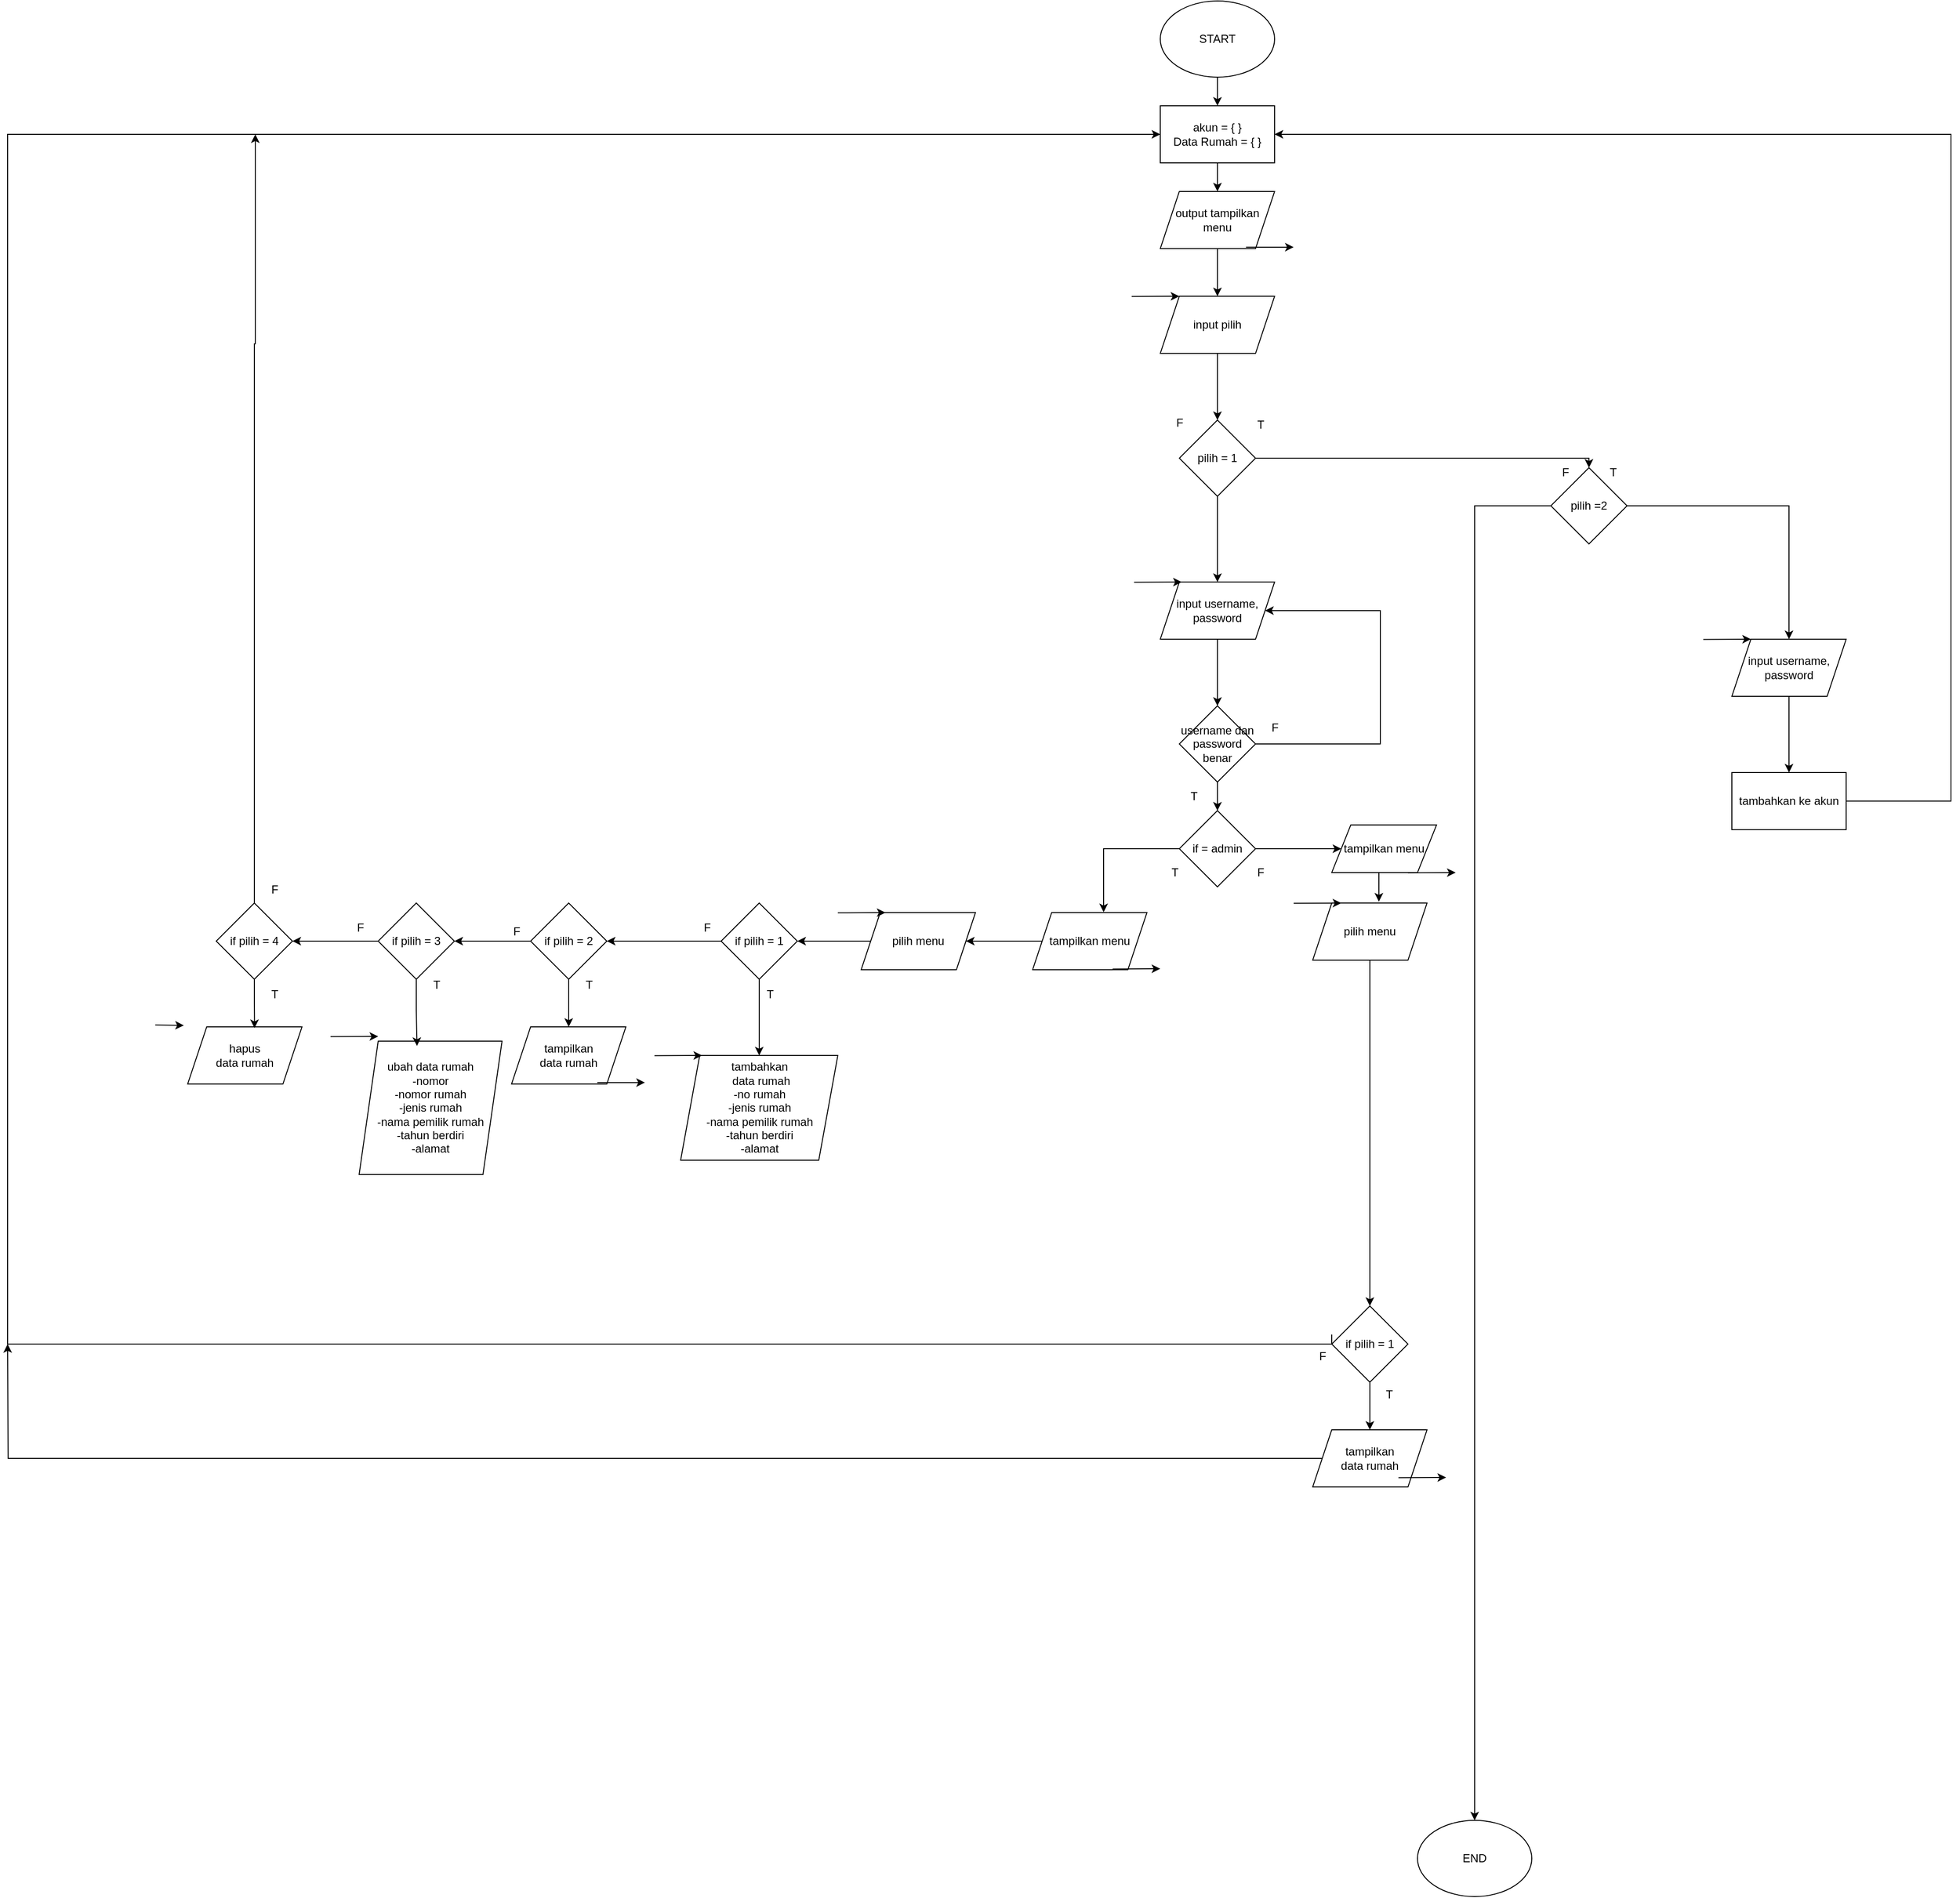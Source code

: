 <mxfile version="24.7.8">
  <diagram name="Page-1" id="3Y82sbPydUODw_n1n2PT">
    <mxGraphModel dx="3523" dy="866" grid="1" gridSize="10" guides="1" tooltips="1" connect="1" arrows="1" fold="1" page="1" pageScale="1" pageWidth="850" pageHeight="1100" math="0" shadow="0">
      <root>
        <mxCell id="0" />
        <mxCell id="1" parent="0" />
        <mxCell id="ryUta3V9_9fZ8-WPen1y-3" value="" style="edgeStyle=orthogonalEdgeStyle;rounded=0;orthogonalLoop=1;jettySize=auto;html=1;" parent="1" source="ryUta3V9_9fZ8-WPen1y-25" target="ryUta3V9_9fZ8-WPen1y-2" edge="1">
          <mxGeometry relative="1" as="geometry" />
        </mxCell>
        <mxCell id="ryUta3V9_9fZ8-WPen1y-1" value="START" style="ellipse;whiteSpace=wrap;html=1;" parent="1" vertex="1">
          <mxGeometry x="210" y="30" width="120" height="80" as="geometry" />
        </mxCell>
        <mxCell id="ryUta3V9_9fZ8-WPen1y-5" value="" style="edgeStyle=orthogonalEdgeStyle;rounded=0;orthogonalLoop=1;jettySize=auto;html=1;" parent="1" source="ryUta3V9_9fZ8-WPen1y-2" target="ryUta3V9_9fZ8-WPen1y-4" edge="1">
          <mxGeometry relative="1" as="geometry" />
        </mxCell>
        <mxCell id="ryUta3V9_9fZ8-WPen1y-2" value="output tampilkan menu" style="shape=parallelogram;perimeter=parallelogramPerimeter;whiteSpace=wrap;html=1;fixedSize=1;" parent="1" vertex="1">
          <mxGeometry x="210" y="230" width="120" height="60" as="geometry" />
        </mxCell>
        <mxCell id="ryUta3V9_9fZ8-WPen1y-7" value="" style="edgeStyle=orthogonalEdgeStyle;rounded=0;orthogonalLoop=1;jettySize=auto;html=1;" parent="1" source="ryUta3V9_9fZ8-WPen1y-4" target="ryUta3V9_9fZ8-WPen1y-6" edge="1">
          <mxGeometry relative="1" as="geometry" />
        </mxCell>
        <mxCell id="ryUta3V9_9fZ8-WPen1y-4" value="input pilih" style="shape=parallelogram;perimeter=parallelogramPerimeter;whiteSpace=wrap;html=1;fixedSize=1;" parent="1" vertex="1">
          <mxGeometry x="210" y="340" width="120" height="60" as="geometry" />
        </mxCell>
        <mxCell id="ryUta3V9_9fZ8-WPen1y-9" value="" style="edgeStyle=orthogonalEdgeStyle;rounded=0;orthogonalLoop=1;jettySize=auto;html=1;" parent="1" source="ryUta3V9_9fZ8-WPen1y-6" target="ryUta3V9_9fZ8-WPen1y-8" edge="1">
          <mxGeometry relative="1" as="geometry" />
        </mxCell>
        <mxCell id="ryUta3V9_9fZ8-WPen1y-20" style="edgeStyle=orthogonalEdgeStyle;rounded=0;orthogonalLoop=1;jettySize=auto;html=1;entryX=0.5;entryY=0;entryDx=0;entryDy=0;" parent="1" source="ryUta3V9_9fZ8-WPen1y-6" target="ryUta3V9_9fZ8-WPen1y-17" edge="1">
          <mxGeometry relative="1" as="geometry">
            <Array as="points">
              <mxPoint x="660" y="510" />
            </Array>
          </mxGeometry>
        </mxCell>
        <mxCell id="ryUta3V9_9fZ8-WPen1y-6" value="pilih = 1" style="rhombus;whiteSpace=wrap;html=1;" parent="1" vertex="1">
          <mxGeometry x="230" y="470" width="80" height="80" as="geometry" />
        </mxCell>
        <mxCell id="ryUta3V9_9fZ8-WPen1y-13" value="" style="edgeStyle=orthogonalEdgeStyle;rounded=0;orthogonalLoop=1;jettySize=auto;html=1;" parent="1" source="ryUta3V9_9fZ8-WPen1y-8" target="ryUta3V9_9fZ8-WPen1y-12" edge="1">
          <mxGeometry relative="1" as="geometry" />
        </mxCell>
        <mxCell id="ryUta3V9_9fZ8-WPen1y-8" value="input username, password" style="shape=parallelogram;perimeter=parallelogramPerimeter;whiteSpace=wrap;html=1;fixedSize=1;" parent="1" vertex="1">
          <mxGeometry x="210" y="640" width="120" height="60" as="geometry" />
        </mxCell>
        <mxCell id="ryUta3V9_9fZ8-WPen1y-16" style="edgeStyle=orthogonalEdgeStyle;rounded=0;orthogonalLoop=1;jettySize=auto;html=1;entryX=1;entryY=0.5;entryDx=0;entryDy=0;" parent="1" source="ryUta3V9_9fZ8-WPen1y-12" target="ryUta3V9_9fZ8-WPen1y-8" edge="1">
          <mxGeometry relative="1" as="geometry">
            <mxPoint x="440" y="660" as="targetPoint" />
            <Array as="points">
              <mxPoint x="441" y="810" />
              <mxPoint x="441" y="670" />
            </Array>
          </mxGeometry>
        </mxCell>
        <mxCell id="l1A6PTSMSGuYSY5rG4qL-38" style="edgeStyle=orthogonalEdgeStyle;rounded=0;orthogonalLoop=1;jettySize=auto;html=1;exitX=0.5;exitY=1;exitDx=0;exitDy=0;entryX=0.5;entryY=0;entryDx=0;entryDy=0;" parent="1" source="ryUta3V9_9fZ8-WPen1y-12" target="l1A6PTSMSGuYSY5rG4qL-37" edge="1">
          <mxGeometry relative="1" as="geometry" />
        </mxCell>
        <mxCell id="ryUta3V9_9fZ8-WPen1y-12" value="username dan password benar" style="rhombus;whiteSpace=wrap;html=1;" parent="1" vertex="1">
          <mxGeometry x="230" y="770" width="80" height="80" as="geometry" />
        </mxCell>
        <mxCell id="l1A6PTSMSGuYSY5rG4qL-31" style="edgeStyle=orthogonalEdgeStyle;rounded=0;orthogonalLoop=1;jettySize=auto;html=1;exitX=0;exitY=0.5;exitDx=0;exitDy=0;entryX=1;entryY=0.5;entryDx=0;entryDy=0;" parent="1" source="ryUta3V9_9fZ8-WPen1y-14" target="l1A6PTSMSGuYSY5rG4qL-30" edge="1">
          <mxGeometry relative="1" as="geometry" />
        </mxCell>
        <mxCell id="ryUta3V9_9fZ8-WPen1y-14" value="tampilkan menu" style="shape=parallelogram;perimeter=parallelogramPerimeter;whiteSpace=wrap;html=1;fixedSize=1;" parent="1" vertex="1">
          <mxGeometry x="76" y="987" width="120" height="60" as="geometry" />
        </mxCell>
        <mxCell id="ryUta3V9_9fZ8-WPen1y-19" value="" style="edgeStyle=orthogonalEdgeStyle;rounded=0;orthogonalLoop=1;jettySize=auto;html=1;exitX=1;exitY=0.5;exitDx=0;exitDy=0;" parent="1" source="ryUta3V9_9fZ8-WPen1y-17" target="ryUta3V9_9fZ8-WPen1y-18" edge="1">
          <mxGeometry relative="1" as="geometry">
            <mxPoint x="900" y="550" as="sourcePoint" />
            <Array as="points">
              <mxPoint x="870" y="560" />
            </Array>
          </mxGeometry>
        </mxCell>
        <mxCell id="ryUta3V9_9fZ8-WPen1y-22" style="edgeStyle=orthogonalEdgeStyle;rounded=0;orthogonalLoop=1;jettySize=auto;html=1;" parent="1" source="ryUta3V9_9fZ8-WPen1y-17" edge="1">
          <mxGeometry relative="1" as="geometry">
            <mxPoint x="540" y="1940" as="targetPoint" />
            <Array as="points">
              <mxPoint x="540" y="560" />
              <mxPoint x="540" y="1480" />
            </Array>
          </mxGeometry>
        </mxCell>
        <mxCell id="ryUta3V9_9fZ8-WPen1y-17" value="pilih =2" style="rhombus;whiteSpace=wrap;html=1;" parent="1" vertex="1">
          <mxGeometry x="620" y="520" width="80" height="80" as="geometry" />
        </mxCell>
        <mxCell id="ryUta3V9_9fZ8-WPen1y-24" value="" style="edgeStyle=orthogonalEdgeStyle;rounded=0;orthogonalLoop=1;jettySize=auto;html=1;" parent="1" source="ryUta3V9_9fZ8-WPen1y-18" target="ryUta3V9_9fZ8-WPen1y-23" edge="1">
          <mxGeometry relative="1" as="geometry" />
        </mxCell>
        <mxCell id="ryUta3V9_9fZ8-WPen1y-18" value="input username, password" style="shape=parallelogram;perimeter=parallelogramPerimeter;whiteSpace=wrap;html=1;fixedSize=1;" parent="1" vertex="1">
          <mxGeometry x="810" y="700" width="120" height="60" as="geometry" />
        </mxCell>
        <mxCell id="ryUta3V9_9fZ8-WPen1y-21" value="END" style="ellipse;whiteSpace=wrap;html=1;" parent="1" vertex="1">
          <mxGeometry x="480" y="1940" width="120" height="80" as="geometry" />
        </mxCell>
        <mxCell id="ryUta3V9_9fZ8-WPen1y-27" style="edgeStyle=orthogonalEdgeStyle;rounded=0;orthogonalLoop=1;jettySize=auto;html=1;entryX=1;entryY=0.5;entryDx=0;entryDy=0;" parent="1" source="ryUta3V9_9fZ8-WPen1y-23" target="ryUta3V9_9fZ8-WPen1y-25" edge="1">
          <mxGeometry relative="1" as="geometry">
            <mxPoint x="750.8" y="430" as="targetPoint" />
            <Array as="points">
              <mxPoint x="1040" y="870" />
              <mxPoint x="1040" y="170" />
            </Array>
          </mxGeometry>
        </mxCell>
        <mxCell id="ryUta3V9_9fZ8-WPen1y-23" value="tambahkan ke akun" style="whiteSpace=wrap;html=1;" parent="1" vertex="1">
          <mxGeometry x="810" y="840" width="120" height="60" as="geometry" />
        </mxCell>
        <mxCell id="ryUta3V9_9fZ8-WPen1y-26" value="" style="edgeStyle=orthogonalEdgeStyle;rounded=0;orthogonalLoop=1;jettySize=auto;html=1;" parent="1" source="ryUta3V9_9fZ8-WPen1y-1" target="ryUta3V9_9fZ8-WPen1y-25" edge="1">
          <mxGeometry relative="1" as="geometry">
            <mxPoint x="270" y="110" as="sourcePoint" />
            <mxPoint x="270" y="200" as="targetPoint" />
          </mxGeometry>
        </mxCell>
        <mxCell id="ryUta3V9_9fZ8-WPen1y-25" value="akun = { }&lt;div&gt;Data Rumah = { }&lt;/div&gt;" style="rounded=0;whiteSpace=wrap;html=1;" parent="1" vertex="1">
          <mxGeometry x="210" y="140" width="120" height="60" as="geometry" />
        </mxCell>
        <mxCell id="ryUta3V9_9fZ8-WPen1y-41" style="edgeStyle=orthogonalEdgeStyle;rounded=0;orthogonalLoop=1;jettySize=auto;html=1;exitX=0;exitY=0.5;exitDx=0;exitDy=0;entryX=1;entryY=0.5;entryDx=0;entryDy=0;" parent="1" source="ryUta3V9_9fZ8-WPen1y-33" target="ryUta3V9_9fZ8-WPen1y-40" edge="1">
          <mxGeometry relative="1" as="geometry" />
        </mxCell>
        <mxCell id="l1A6PTSMSGuYSY5rG4qL-12" style="edgeStyle=orthogonalEdgeStyle;rounded=0;orthogonalLoop=1;jettySize=auto;html=1;exitX=0.5;exitY=1;exitDx=0;exitDy=0;entryX=0.5;entryY=0;entryDx=0;entryDy=0;" parent="1" source="ryUta3V9_9fZ8-WPen1y-33" target="ryUta3V9_9fZ8-WPen1y-35" edge="1">
          <mxGeometry relative="1" as="geometry" />
        </mxCell>
        <mxCell id="ryUta3V9_9fZ8-WPen1y-33" value="if pilih = 1" style="rhombus;whiteSpace=wrap;html=1;" parent="1" vertex="1">
          <mxGeometry x="-251" y="977" width="80" height="80" as="geometry" />
        </mxCell>
        <mxCell id="ryUta3V9_9fZ8-WPen1y-35" value="tambahkan&lt;div&gt;&amp;nbsp;data rumah&lt;/div&gt;&lt;div&gt;-no rumah&lt;/div&gt;&lt;div&gt;-jenis rumah&lt;/div&gt;&lt;div&gt;-nama pemilik rumah&lt;/div&gt;&lt;div&gt;-tahun berdiri&lt;/div&gt;&lt;div&gt;-alamat&lt;/div&gt;" style="shape=parallelogram;perimeter=parallelogramPerimeter;whiteSpace=wrap;html=1;fixedSize=1;" parent="1" vertex="1">
          <mxGeometry x="-293.5" y="1137" width="165" height="110" as="geometry" />
        </mxCell>
        <mxCell id="ryUta3V9_9fZ8-WPen1y-44" style="edgeStyle=orthogonalEdgeStyle;rounded=0;orthogonalLoop=1;jettySize=auto;html=1;exitX=0.5;exitY=1;exitDx=0;exitDy=0;entryX=0.5;entryY=0;entryDx=0;entryDy=0;" parent="1" source="ryUta3V9_9fZ8-WPen1y-40" target="ryUta3V9_9fZ8-WPen1y-42" edge="1">
          <mxGeometry relative="1" as="geometry" />
        </mxCell>
        <mxCell id="ryUta3V9_9fZ8-WPen1y-48" style="edgeStyle=orthogonalEdgeStyle;rounded=0;orthogonalLoop=1;jettySize=auto;html=1;exitX=0;exitY=0.5;exitDx=0;exitDy=0;entryX=1;entryY=0.5;entryDx=0;entryDy=0;" parent="1" source="ryUta3V9_9fZ8-WPen1y-40" target="ryUta3V9_9fZ8-WPen1y-47" edge="1">
          <mxGeometry relative="1" as="geometry" />
        </mxCell>
        <mxCell id="ryUta3V9_9fZ8-WPen1y-40" value="if pilih = 2" style="rhombus;whiteSpace=wrap;html=1;" parent="1" vertex="1">
          <mxGeometry x="-451" y="977" width="80" height="80" as="geometry" />
        </mxCell>
        <mxCell id="ryUta3V9_9fZ8-WPen1y-42" value="tampilkan&lt;div&gt;data rumah&lt;/div&gt;" style="shape=parallelogram;perimeter=parallelogramPerimeter;whiteSpace=wrap;html=1;fixedSize=1;" parent="1" vertex="1">
          <mxGeometry x="-471" y="1107" width="120" height="60" as="geometry" />
        </mxCell>
        <mxCell id="ryUta3V9_9fZ8-WPen1y-52" style="edgeStyle=orthogonalEdgeStyle;rounded=0;orthogonalLoop=1;jettySize=auto;html=1;exitX=0;exitY=0.5;exitDx=0;exitDy=0;entryX=1;entryY=0.5;entryDx=0;entryDy=0;" parent="1" source="ryUta3V9_9fZ8-WPen1y-47" target="ryUta3V9_9fZ8-WPen1y-51" edge="1">
          <mxGeometry relative="1" as="geometry" />
        </mxCell>
        <mxCell id="ryUta3V9_9fZ8-WPen1y-47" value="if pilih = 3" style="rhombus;whiteSpace=wrap;html=1;" parent="1" vertex="1">
          <mxGeometry x="-611" y="977" width="80" height="80" as="geometry" />
        </mxCell>
        <mxCell id="ryUta3V9_9fZ8-WPen1y-49" value="&lt;div&gt;ubah&amp;nbsp;&lt;span style=&quot;background-color: initial;&quot;&gt;data rumah&lt;/span&gt;&lt;/div&gt;&lt;div&gt;-nomor&lt;/div&gt;&lt;div&gt;-nomor rumah&lt;/div&gt;&lt;div&gt;-jenis rumah&lt;/div&gt;&lt;div&gt;-nama pemilik rumah&lt;/div&gt;&lt;div&gt;-tahun berdiri&lt;/div&gt;&lt;div&gt;-alamat&lt;/div&gt;" style="shape=parallelogram;perimeter=parallelogramPerimeter;whiteSpace=wrap;html=1;fixedSize=1;" parent="1" vertex="1">
          <mxGeometry x="-631" y="1122" width="150" height="140" as="geometry" />
        </mxCell>
        <mxCell id="l1A6PTSMSGuYSY5rG4qL-34" style="edgeStyle=orthogonalEdgeStyle;rounded=0;orthogonalLoop=1;jettySize=auto;html=1;exitX=0.5;exitY=0;exitDx=0;exitDy=0;" parent="1" source="ryUta3V9_9fZ8-WPen1y-51" edge="1">
          <mxGeometry relative="1" as="geometry">
            <mxPoint x="-740" y="170" as="targetPoint" />
            <Array as="points">
              <mxPoint x="-741" y="390" />
            </Array>
          </mxGeometry>
        </mxCell>
        <mxCell id="ryUta3V9_9fZ8-WPen1y-51" value="if pilih = 4" style="rhombus;whiteSpace=wrap;html=1;" parent="1" vertex="1">
          <mxGeometry x="-781" y="977" width="80" height="80" as="geometry" />
        </mxCell>
        <mxCell id="ryUta3V9_9fZ8-WPen1y-56" value="hapus&lt;div&gt;data rumah&lt;/div&gt;" style="shape=parallelogram;perimeter=parallelogramPerimeter;whiteSpace=wrap;html=1;fixedSize=1;" parent="1" vertex="1">
          <mxGeometry x="-811" y="1107" width="120" height="60" as="geometry" />
        </mxCell>
        <mxCell id="ryUta3V9_9fZ8-WPen1y-57" style="edgeStyle=orthogonalEdgeStyle;rounded=0;orthogonalLoop=1;jettySize=auto;html=1;exitX=0.5;exitY=1;exitDx=0;exitDy=0;entryX=0.585;entryY=0.021;entryDx=0;entryDy=0;entryPerimeter=0;" parent="1" source="ryUta3V9_9fZ8-WPen1y-51" target="ryUta3V9_9fZ8-WPen1y-56" edge="1">
          <mxGeometry relative="1" as="geometry" />
        </mxCell>
        <mxCell id="l1A6PTSMSGuYSY5rG4qL-2" value="" style="endArrow=classic;html=1;rounded=0;" parent="1" edge="1">
          <mxGeometry width="50" height="50" relative="1" as="geometry">
            <mxPoint x="-381" y="1165.46" as="sourcePoint" />
            <mxPoint x="-331" y="1165.46" as="targetPoint" />
          </mxGeometry>
        </mxCell>
        <mxCell id="l1A6PTSMSGuYSY5rG4qL-4" value="" style="endArrow=classic;html=1;rounded=0;" parent="1" edge="1">
          <mxGeometry width="50" height="50" relative="1" as="geometry">
            <mxPoint x="300" y="288.46" as="sourcePoint" />
            <mxPoint x="350" y="288.46" as="targetPoint" />
          </mxGeometry>
        </mxCell>
        <mxCell id="l1A6PTSMSGuYSY5rG4qL-6" value="T" style="text;html=1;align=center;verticalAlign=middle;resizable=0;points=[];autosize=1;strokeColor=none;fillColor=none;" parent="1" vertex="1">
          <mxGeometry x="300" y="460" width="30" height="30" as="geometry" />
        </mxCell>
        <mxCell id="l1A6PTSMSGuYSY5rG4qL-7" value="F" style="text;html=1;align=center;verticalAlign=middle;resizable=0;points=[];autosize=1;strokeColor=none;fillColor=none;" parent="1" vertex="1">
          <mxGeometry x="215" y="458" width="30" height="30" as="geometry" />
        </mxCell>
        <mxCell id="l1A6PTSMSGuYSY5rG4qL-8" value="F" style="text;html=1;align=center;verticalAlign=middle;resizable=0;points=[];autosize=1;strokeColor=none;fillColor=none;" parent="1" vertex="1">
          <mxGeometry x="620" y="510" width="30" height="30" as="geometry" />
        </mxCell>
        <mxCell id="l1A6PTSMSGuYSY5rG4qL-10" value="T" style="text;html=1;align=center;verticalAlign=middle;resizable=0;points=[];autosize=1;strokeColor=none;fillColor=none;" parent="1" vertex="1">
          <mxGeometry x="670" y="510" width="30" height="30" as="geometry" />
        </mxCell>
        <mxCell id="l1A6PTSMSGuYSY5rG4qL-18" value="" style="endArrow=classic;html=1;rounded=0;entryX=0.167;entryY=1.041;entryDx=0;entryDy=0;entryPerimeter=0;" parent="1" edge="1">
          <mxGeometry width="50" height="50" relative="1" as="geometry">
            <mxPoint x="-661.04" y="1117.31" as="sourcePoint" />
            <mxPoint x="-611.0" y="1117.0" as="targetPoint" />
          </mxGeometry>
        </mxCell>
        <mxCell id="l1A6PTSMSGuYSY5rG4qL-19" value="" style="endArrow=classic;html=1;rounded=0;" parent="1" edge="1">
          <mxGeometry width="50" height="50" relative="1" as="geometry">
            <mxPoint x="-845" y="1105" as="sourcePoint" />
            <mxPoint x="-815" y="1105.46" as="targetPoint" />
          </mxGeometry>
        </mxCell>
        <mxCell id="l1A6PTSMSGuYSY5rG4qL-23" value="" style="endArrow=classic;html=1;rounded=0;entryX=0.167;entryY=1.041;entryDx=0;entryDy=0;entryPerimeter=0;" parent="1" edge="1">
          <mxGeometry width="50" height="50" relative="1" as="geometry">
            <mxPoint x="-321" y="1137.31" as="sourcePoint" />
            <mxPoint x="-270.96" y="1137.0" as="targetPoint" />
          </mxGeometry>
        </mxCell>
        <mxCell id="l1A6PTSMSGuYSY5rG4qL-25" value="" style="endArrow=classic;html=1;rounded=0;entryX=0.167;entryY=1.041;entryDx=0;entryDy=0;entryPerimeter=0;" parent="1" edge="1">
          <mxGeometry width="50" height="50" relative="1" as="geometry">
            <mxPoint x="179.96" y="340.31" as="sourcePoint" />
            <mxPoint x="230.0" y="340.0" as="targetPoint" />
          </mxGeometry>
        </mxCell>
        <mxCell id="l1A6PTSMSGuYSY5rG4qL-26" value="" style="endArrow=classic;html=1;rounded=0;entryX=0.167;entryY=1.041;entryDx=0;entryDy=0;entryPerimeter=0;" parent="1" edge="1">
          <mxGeometry width="50" height="50" relative="1" as="geometry">
            <mxPoint x="182.5" y="640.31" as="sourcePoint" />
            <mxPoint x="232.54" y="640.0" as="targetPoint" />
          </mxGeometry>
        </mxCell>
        <mxCell id="l1A6PTSMSGuYSY5rG4qL-27" value="" style="endArrow=classic;html=1;rounded=0;entryX=0.167;entryY=1.041;entryDx=0;entryDy=0;entryPerimeter=0;" parent="1" edge="1">
          <mxGeometry width="50" height="50" relative="1" as="geometry">
            <mxPoint x="780" y="700.31" as="sourcePoint" />
            <mxPoint x="830.04" y="700.0" as="targetPoint" />
          </mxGeometry>
        </mxCell>
        <mxCell id="l1A6PTSMSGuYSY5rG4qL-28" value="" style="endArrow=classic;html=1;rounded=0;entryX=0.167;entryY=1.041;entryDx=0;entryDy=0;entryPerimeter=0;" parent="1" edge="1">
          <mxGeometry width="50" height="50" relative="1" as="geometry">
            <mxPoint x="159.96" y="1046.26" as="sourcePoint" />
            <mxPoint x="210.0" y="1045.95" as="targetPoint" />
          </mxGeometry>
        </mxCell>
        <mxCell id="l1A6PTSMSGuYSY5rG4qL-32" style="edgeStyle=orthogonalEdgeStyle;rounded=0;orthogonalLoop=1;jettySize=auto;html=1;exitX=0;exitY=0.5;exitDx=0;exitDy=0;entryX=1;entryY=0.5;entryDx=0;entryDy=0;" parent="1" source="l1A6PTSMSGuYSY5rG4qL-30" target="ryUta3V9_9fZ8-WPen1y-33" edge="1">
          <mxGeometry relative="1" as="geometry">
            <mxPoint x="-154" y="1016.538" as="targetPoint" />
          </mxGeometry>
        </mxCell>
        <mxCell id="l1A6PTSMSGuYSY5rG4qL-30" value="pilih menu" style="shape=parallelogram;perimeter=parallelogramPerimeter;whiteSpace=wrap;html=1;fixedSize=1;" parent="1" vertex="1">
          <mxGeometry x="-104" y="987" width="120" height="60" as="geometry" />
        </mxCell>
        <mxCell id="l1A6PTSMSGuYSY5rG4qL-35" value="" style="endArrow=classic;html=1;rounded=0;entryX=0.167;entryY=1.041;entryDx=0;entryDy=0;entryPerimeter=0;" parent="1" edge="1">
          <mxGeometry width="50" height="50" relative="1" as="geometry">
            <mxPoint x="-128.5" y="987.31" as="sourcePoint" />
            <mxPoint x="-78.46" y="987.0" as="targetPoint" />
          </mxGeometry>
        </mxCell>
        <mxCell id="l1A6PTSMSGuYSY5rG4qL-36" style="edgeStyle=orthogonalEdgeStyle;rounded=0;orthogonalLoop=1;jettySize=auto;html=1;exitX=0.5;exitY=1;exitDx=0;exitDy=0;entryX=0.405;entryY=0.036;entryDx=0;entryDy=0;entryPerimeter=0;" parent="1" source="ryUta3V9_9fZ8-WPen1y-47" target="ryUta3V9_9fZ8-WPen1y-49" edge="1">
          <mxGeometry relative="1" as="geometry" />
        </mxCell>
        <mxCell id="l1A6PTSMSGuYSY5rG4qL-44" style="edgeStyle=orthogonalEdgeStyle;rounded=0;orthogonalLoop=1;jettySize=auto;html=1;exitX=0;exitY=0.5;exitDx=0;exitDy=0;entryX=0.621;entryY=-0.006;entryDx=0;entryDy=0;entryPerimeter=0;" parent="1" source="l1A6PTSMSGuYSY5rG4qL-37" target="ryUta3V9_9fZ8-WPen1y-14" edge="1">
          <mxGeometry relative="1" as="geometry">
            <mxPoint x="150" y="980" as="targetPoint" />
          </mxGeometry>
        </mxCell>
        <mxCell id="l1A6PTSMSGuYSY5rG4qL-50" style="edgeStyle=orthogonalEdgeStyle;rounded=0;orthogonalLoop=1;jettySize=auto;html=1;exitX=1;exitY=0.5;exitDx=0;exitDy=0;entryX=0;entryY=0.5;entryDx=0;entryDy=0;" parent="1" source="l1A6PTSMSGuYSY5rG4qL-37" target="l1A6PTSMSGuYSY5rG4qL-45" edge="1">
          <mxGeometry relative="1" as="geometry" />
        </mxCell>
        <mxCell id="l1A6PTSMSGuYSY5rG4qL-37" value="if = admin" style="rhombus;whiteSpace=wrap;html=1;" parent="1" vertex="1">
          <mxGeometry x="230" y="880" width="80" height="80" as="geometry" />
        </mxCell>
        <mxCell id="l1A6PTSMSGuYSY5rG4qL-45" value="tampilkan menu" style="shape=parallelogram;perimeter=parallelogramPerimeter;whiteSpace=wrap;html=1;fixedSize=1;" parent="1" vertex="1">
          <mxGeometry x="390" y="895" width="110" height="50" as="geometry" />
        </mxCell>
        <mxCell id="l1A6PTSMSGuYSY5rG4qL-51" value="" style="endArrow=classic;html=1;rounded=0;entryX=0.167;entryY=1.041;entryDx=0;entryDy=0;entryPerimeter=0;" parent="1" edge="1">
          <mxGeometry width="50" height="50" relative="1" as="geometry">
            <mxPoint x="470" y="945.31" as="sourcePoint" />
            <mxPoint x="520.04" y="945.0" as="targetPoint" />
          </mxGeometry>
        </mxCell>
        <mxCell id="l1A6PTSMSGuYSY5rG4qL-59" style="edgeStyle=orthogonalEdgeStyle;rounded=0;orthogonalLoop=1;jettySize=auto;html=1;exitX=0.5;exitY=1;exitDx=0;exitDy=0;entryX=0.5;entryY=0;entryDx=0;entryDy=0;" parent="1" source="l1A6PTSMSGuYSY5rG4qL-53" target="l1A6PTSMSGuYSY5rG4qL-58" edge="1">
          <mxGeometry relative="1" as="geometry" />
        </mxCell>
        <mxCell id="l1A6PTSMSGuYSY5rG4qL-53" value="pilih menu" style="shape=parallelogram;perimeter=parallelogramPerimeter;whiteSpace=wrap;html=1;fixedSize=1;" parent="1" vertex="1">
          <mxGeometry x="370" y="977" width="120" height="60" as="geometry" />
        </mxCell>
        <mxCell id="l1A6PTSMSGuYSY5rG4qL-55" style="edgeStyle=orthogonalEdgeStyle;rounded=0;orthogonalLoop=1;jettySize=auto;html=1;exitX=0.5;exitY=1;exitDx=0;exitDy=0;entryX=0.579;entryY=-0.025;entryDx=0;entryDy=0;entryPerimeter=0;" parent="1" source="l1A6PTSMSGuYSY5rG4qL-45" target="l1A6PTSMSGuYSY5rG4qL-53" edge="1">
          <mxGeometry relative="1" as="geometry" />
        </mxCell>
        <mxCell id="l1A6PTSMSGuYSY5rG4qL-56" value="" style="endArrow=classic;html=1;rounded=0;entryX=0.167;entryY=1.041;entryDx=0;entryDy=0;entryPerimeter=0;" parent="1" edge="1">
          <mxGeometry width="50" height="50" relative="1" as="geometry">
            <mxPoint x="350" y="977.31" as="sourcePoint" />
            <mxPoint x="400.04" y="977.0" as="targetPoint" />
          </mxGeometry>
        </mxCell>
        <mxCell id="l1A6PTSMSGuYSY5rG4qL-61" style="edgeStyle=orthogonalEdgeStyle;rounded=0;orthogonalLoop=1;jettySize=auto;html=1;exitX=0.5;exitY=1;exitDx=0;exitDy=0;entryX=0.5;entryY=0;entryDx=0;entryDy=0;" parent="1" source="l1A6PTSMSGuYSY5rG4qL-58" target="l1A6PTSMSGuYSY5rG4qL-60" edge="1">
          <mxGeometry relative="1" as="geometry" />
        </mxCell>
        <mxCell id="l1A6PTSMSGuYSY5rG4qL-68" style="edgeStyle=orthogonalEdgeStyle;rounded=0;orthogonalLoop=1;jettySize=auto;html=1;exitX=0;exitY=0.5;exitDx=0;exitDy=0;entryX=0;entryY=0.5;entryDx=0;entryDy=0;" parent="1" edge="1" target="ryUta3V9_9fZ8-WPen1y-25">
          <mxGeometry relative="1" as="geometry">
            <mxPoint x="220" y="350" as="targetPoint" />
            <mxPoint x="390" y="1430" as="sourcePoint" />
            <Array as="points">
              <mxPoint x="390" y="1440" />
              <mxPoint x="-1000" y="1440" />
              <mxPoint x="-1000" y="170" />
            </Array>
          </mxGeometry>
        </mxCell>
        <mxCell id="l1A6PTSMSGuYSY5rG4qL-58" value="if pilih = 1" style="rhombus;whiteSpace=wrap;html=1;" parent="1" vertex="1">
          <mxGeometry x="390" y="1400" width="80" height="80" as="geometry" />
        </mxCell>
        <mxCell id="YvmdX8ees1y8hf5--HN5-1" style="edgeStyle=orthogonalEdgeStyle;rounded=0;orthogonalLoop=1;jettySize=auto;html=1;" edge="1" parent="1" source="l1A6PTSMSGuYSY5rG4qL-60">
          <mxGeometry relative="1" as="geometry">
            <mxPoint x="-1000" y="1440" as="targetPoint" />
          </mxGeometry>
        </mxCell>
        <mxCell id="l1A6PTSMSGuYSY5rG4qL-60" value="tampilkan&lt;div&gt;data rumah&lt;/div&gt;" style="shape=parallelogram;perimeter=parallelogramPerimeter;whiteSpace=wrap;html=1;fixedSize=1;" parent="1" vertex="1">
          <mxGeometry x="370" y="1530" width="120" height="60" as="geometry" />
        </mxCell>
        <mxCell id="l1A6PTSMSGuYSY5rG4qL-62" value="" style="endArrow=classic;html=1;rounded=0;entryX=0.167;entryY=1.041;entryDx=0;entryDy=0;entryPerimeter=0;" parent="1" edge="1">
          <mxGeometry width="50" height="50" relative="1" as="geometry">
            <mxPoint x="460" y="1580.31" as="sourcePoint" />
            <mxPoint x="510.04" y="1580.0" as="targetPoint" />
          </mxGeometry>
        </mxCell>
        <mxCell id="YvmdX8ees1y8hf5--HN5-2" value="F" style="text;html=1;align=center;verticalAlign=middle;resizable=0;points=[];autosize=1;strokeColor=none;fillColor=none;" vertex="1" parent="1">
          <mxGeometry x="300" y="930" width="30" height="30" as="geometry" />
        </mxCell>
        <mxCell id="YvmdX8ees1y8hf5--HN5-3" value="T" style="text;html=1;align=center;verticalAlign=middle;resizable=0;points=[];autosize=1;strokeColor=none;fillColor=none;" vertex="1" parent="1">
          <mxGeometry x="230" y="850" width="30" height="30" as="geometry" />
        </mxCell>
        <mxCell id="YvmdX8ees1y8hf5--HN5-4" value="T" style="text;html=1;align=center;verticalAlign=middle;resizable=0;points=[];autosize=1;strokeColor=none;fillColor=none;" vertex="1" parent="1">
          <mxGeometry x="210" y="930" width="30" height="30" as="geometry" />
        </mxCell>
        <mxCell id="YvmdX8ees1y8hf5--HN5-5" value="T" style="text;html=1;align=center;verticalAlign=middle;resizable=0;points=[];autosize=1;strokeColor=none;fillColor=none;" vertex="1" parent="1">
          <mxGeometry x="-215" y="1058" width="30" height="30" as="geometry" />
        </mxCell>
        <mxCell id="YvmdX8ees1y8hf5--HN5-6" value="T" style="text;html=1;align=center;verticalAlign=middle;resizable=0;points=[];autosize=1;strokeColor=none;fillColor=none;" vertex="1" parent="1">
          <mxGeometry x="-405" y="1048" width="30" height="30" as="geometry" />
        </mxCell>
        <mxCell id="YvmdX8ees1y8hf5--HN5-7" value="T" style="text;html=1;align=center;verticalAlign=middle;resizable=0;points=[];autosize=1;strokeColor=none;fillColor=none;" vertex="1" parent="1">
          <mxGeometry x="-565" y="1048" width="30" height="30" as="geometry" />
        </mxCell>
        <mxCell id="YvmdX8ees1y8hf5--HN5-8" value="T" style="text;html=1;align=center;verticalAlign=middle;resizable=0;points=[];autosize=1;strokeColor=none;fillColor=none;" vertex="1" parent="1">
          <mxGeometry x="-735" y="1058" width="30" height="30" as="geometry" />
        </mxCell>
        <mxCell id="YvmdX8ees1y8hf5--HN5-9" value="F" style="text;html=1;align=center;verticalAlign=middle;resizable=0;points=[];autosize=1;strokeColor=none;fillColor=none;" vertex="1" parent="1">
          <mxGeometry x="-645" y="988" width="30" height="30" as="geometry" />
        </mxCell>
        <mxCell id="YvmdX8ees1y8hf5--HN5-10" value="F" style="text;html=1;align=center;verticalAlign=middle;resizable=0;points=[];autosize=1;strokeColor=none;fillColor=none;" vertex="1" parent="1">
          <mxGeometry x="-735" y="948" width="30" height="30" as="geometry" />
        </mxCell>
        <mxCell id="YvmdX8ees1y8hf5--HN5-11" value="F" style="text;html=1;align=center;verticalAlign=middle;resizable=0;points=[];autosize=1;strokeColor=none;fillColor=none;" vertex="1" parent="1">
          <mxGeometry x="-481" y="992" width="30" height="30" as="geometry" />
        </mxCell>
        <mxCell id="YvmdX8ees1y8hf5--HN5-12" value="F" style="text;html=1;align=center;verticalAlign=middle;resizable=0;points=[];autosize=1;strokeColor=none;fillColor=none;" vertex="1" parent="1">
          <mxGeometry x="-281" y="988" width="30" height="30" as="geometry" />
        </mxCell>
        <mxCell id="YvmdX8ees1y8hf5--HN5-14" value="T" style="text;html=1;align=center;verticalAlign=middle;resizable=0;points=[];autosize=1;strokeColor=none;fillColor=none;" vertex="1" parent="1">
          <mxGeometry x="435" y="1478" width="30" height="30" as="geometry" />
        </mxCell>
        <mxCell id="YvmdX8ees1y8hf5--HN5-15" value="F" style="text;html=1;align=center;verticalAlign=middle;resizable=0;points=[];autosize=1;strokeColor=none;fillColor=none;" vertex="1" parent="1">
          <mxGeometry x="365" y="1438" width="30" height="30" as="geometry" />
        </mxCell>
        <mxCell id="YvmdX8ees1y8hf5--HN5-16" value="F" style="text;html=1;align=center;verticalAlign=middle;resizable=0;points=[];autosize=1;strokeColor=none;fillColor=none;" vertex="1" parent="1">
          <mxGeometry x="315" y="778" width="30" height="30" as="geometry" />
        </mxCell>
      </root>
    </mxGraphModel>
  </diagram>
</mxfile>
